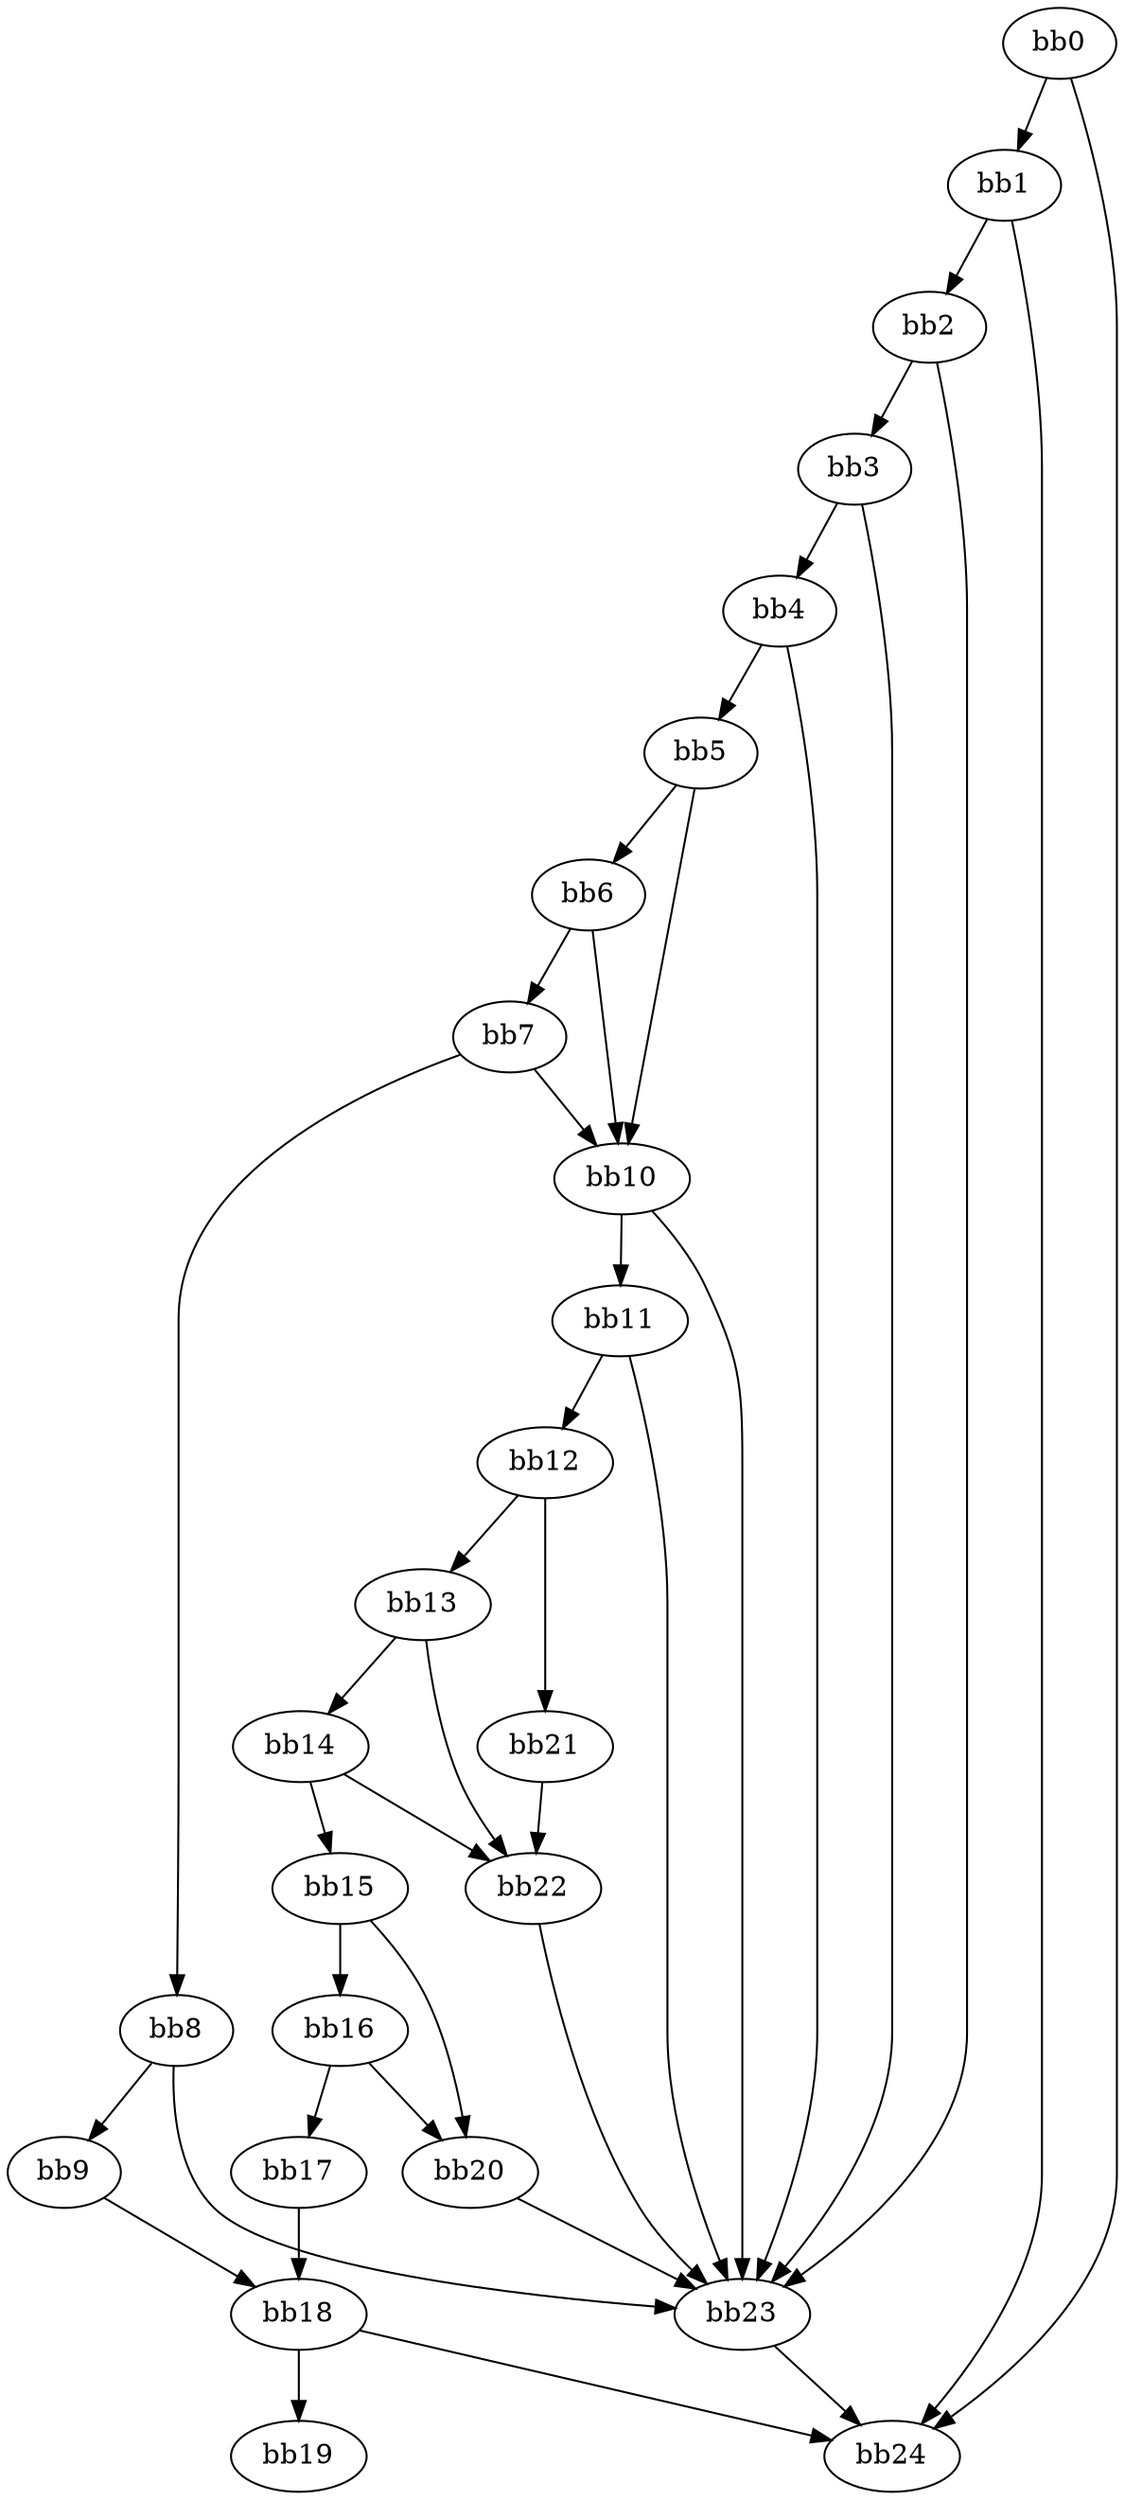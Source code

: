 digraph {
    0 [ label = "bb0\l" ]
    1 [ label = "bb1\l" ]
    2 [ label = "bb2\l" ]
    3 [ label = "bb3\l" ]
    4 [ label = "bb4\l" ]
    5 [ label = "bb5\l" ]
    6 [ label = "bb6\l" ]
    7 [ label = "bb7\l" ]
    8 [ label = "bb8\l" ]
    9 [ label = "bb9\l" ]
    10 [ label = "bb10\l" ]
    11 [ label = "bb11\l" ]
    12 [ label = "bb12\l" ]
    13 [ label = "bb13\l" ]
    14 [ label = "bb14\l" ]
    15 [ label = "bb15\l" ]
    16 [ label = "bb16\l" ]
    17 [ label = "bb17\l" ]
    18 [ label = "bb18\l" ]
    19 [ label = "bb19\l" ]
    20 [ label = "bb20\l" ]
    21 [ label = "bb21\l" ]
    22 [ label = "bb22\l" ]
    23 [ label = "bb23\l" ]
    24 [ label = "bb24\l" ]
    0 -> 1 [ ]
    0 -> 24 [ ]
    1 -> 2 [ ]
    1 -> 24 [ ]
    2 -> 3 [ ]
    2 -> 23 [ ]
    3 -> 4 [ ]
    3 -> 23 [ ]
    4 -> 5 [ ]
    4 -> 23 [ ]
    5 -> 6 [ ]
    5 -> 10 [ ]
    6 -> 7 [ ]
    6 -> 10 [ ]
    7 -> 8 [ ]
    7 -> 10 [ ]
    8 -> 9 [ ]
    8 -> 23 [ ]
    9 -> 18 [ ]
    10 -> 11 [ ]
    10 -> 23 [ ]
    11 -> 12 [ ]
    11 -> 23 [ ]
    12 -> 13 [ ]
    12 -> 21 [ ]
    13 -> 14 [ ]
    13 -> 22 [ ]
    14 -> 15 [ ]
    14 -> 22 [ ]
    15 -> 16 [ ]
    15 -> 20 [ ]
    16 -> 17 [ ]
    16 -> 20 [ ]
    17 -> 18 [ ]
    18 -> 19 [ ]
    18 -> 24 [ ]
    20 -> 23 [ ]
    21 -> 22 [ ]
    22 -> 23 [ ]
    23 -> 24 [ ]
}

